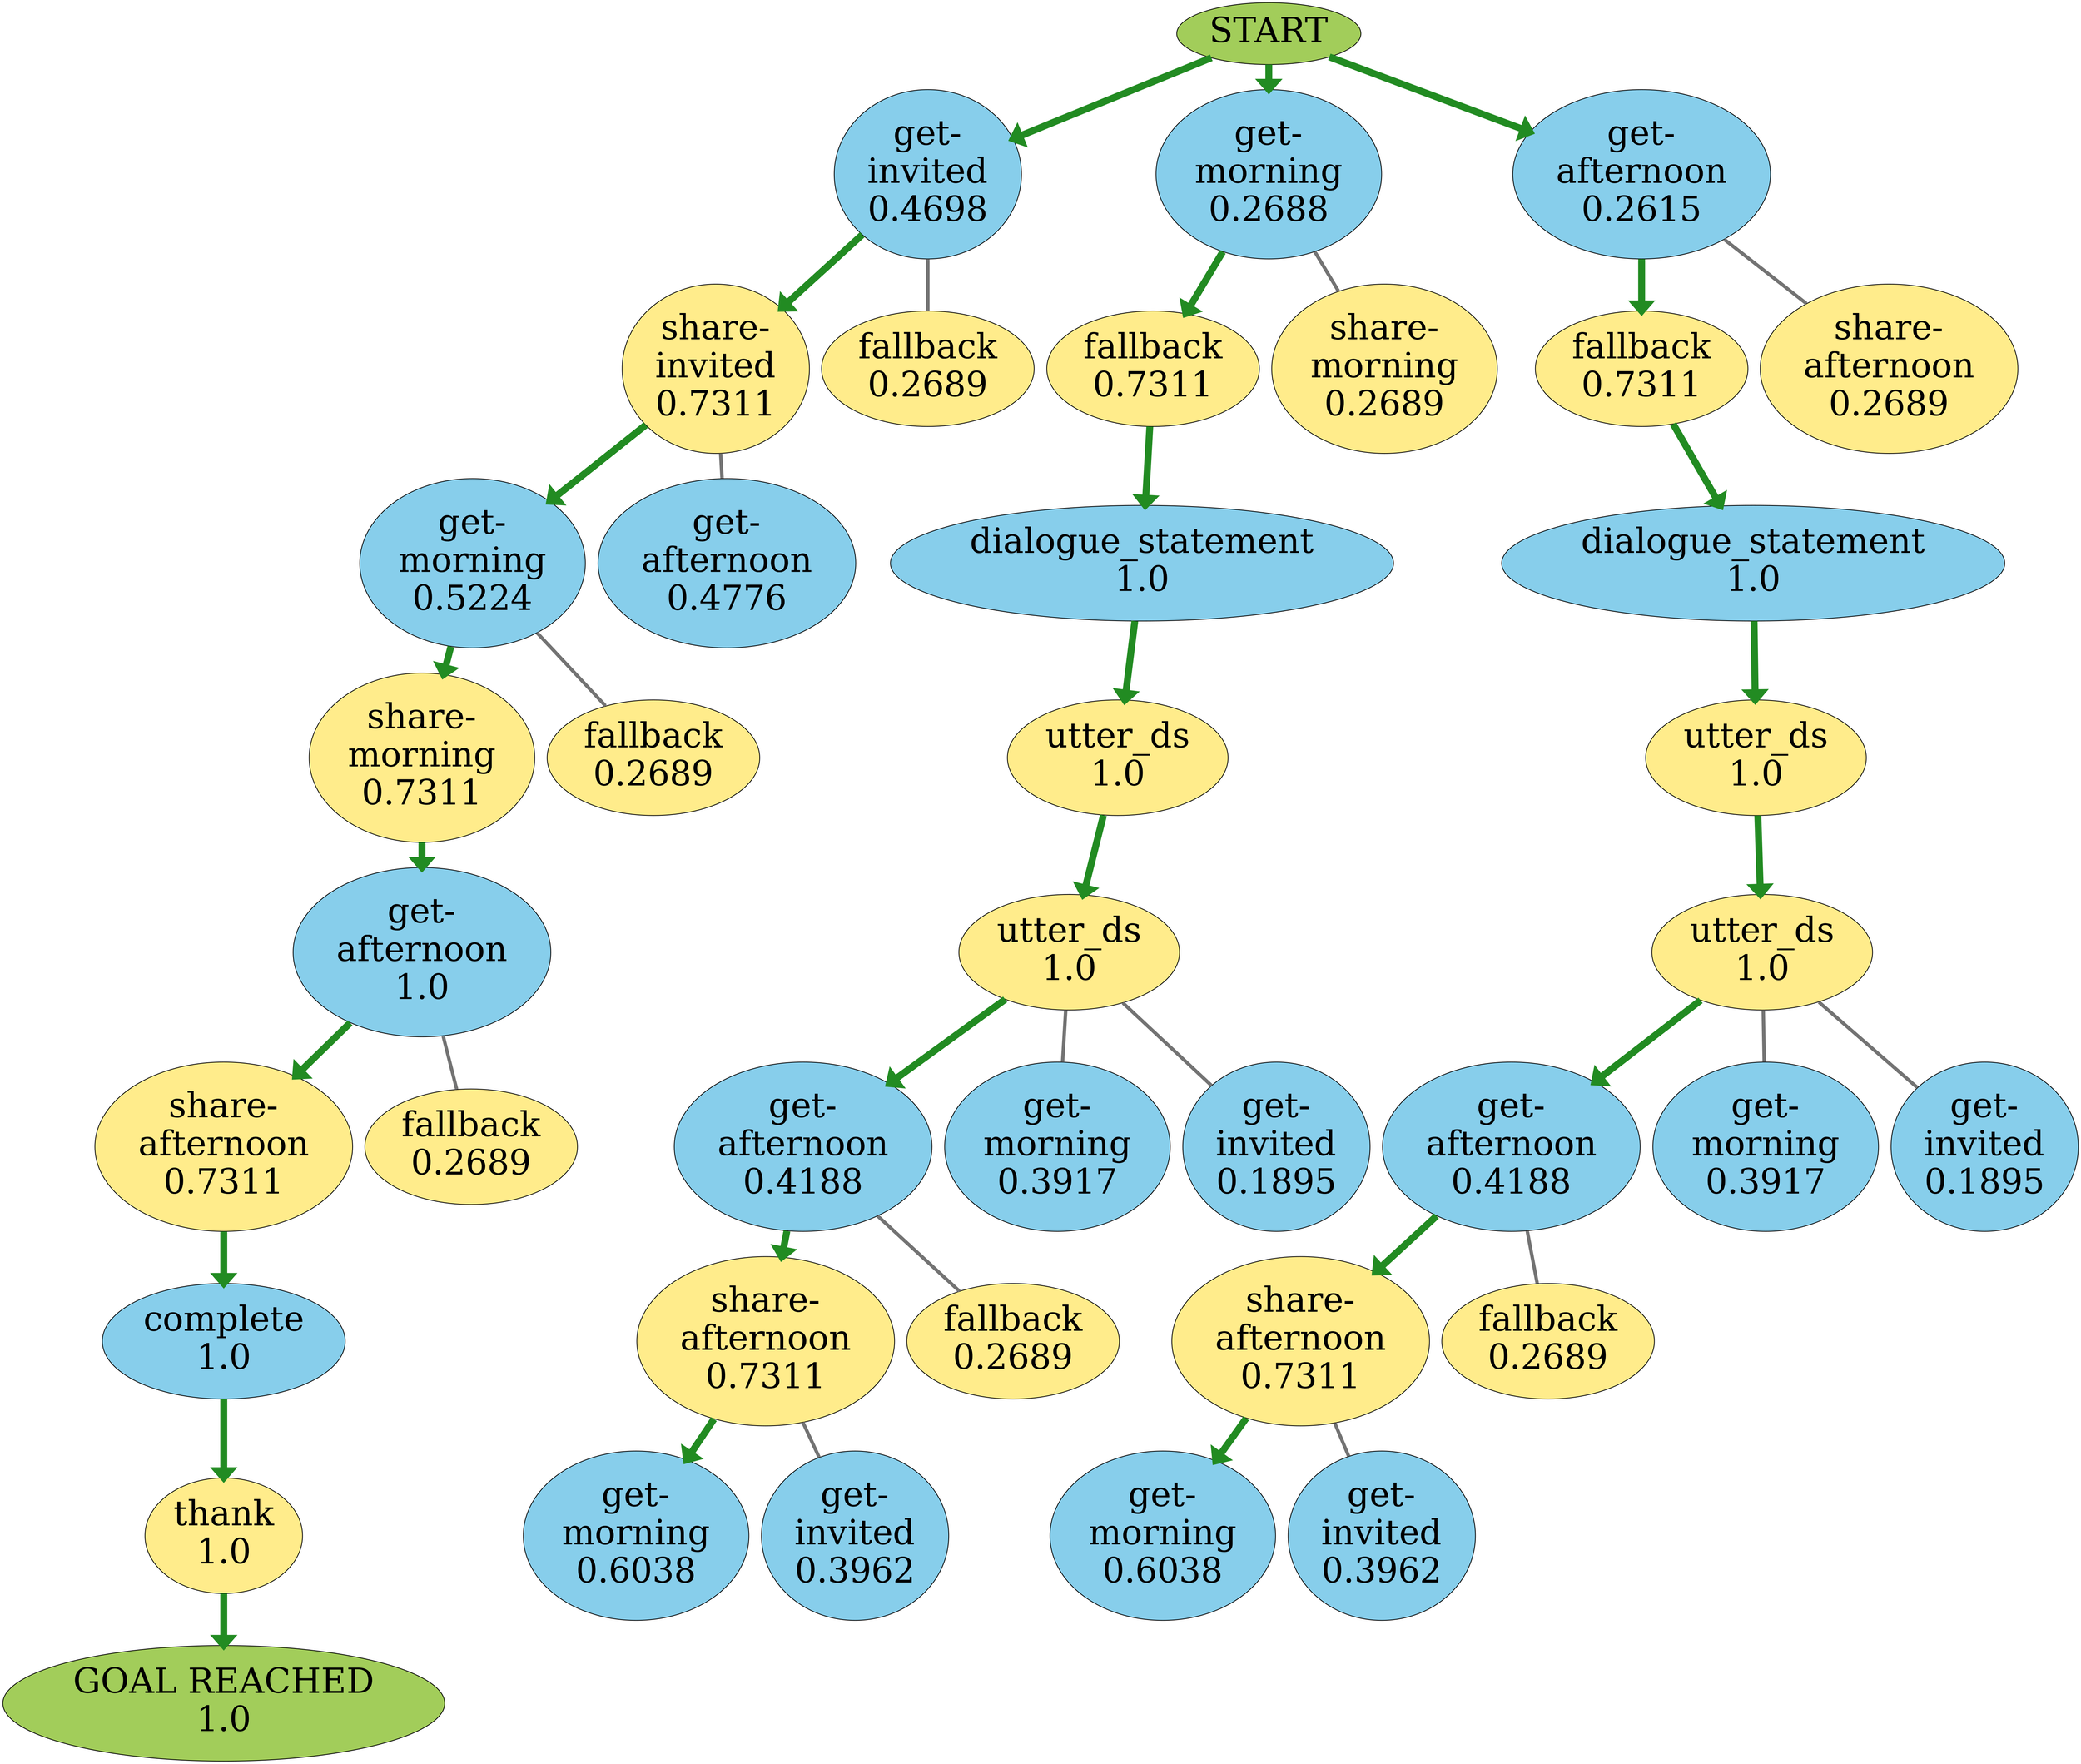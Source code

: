 strict digraph {
	0 [label=START fillcolor=darkolivegreen3 fontsize=50 style=filled]
	1 [label="get-
invited
0.4698" fillcolor=skyblue fontsize=50 style=filled]
	0 -> 1 [arrowhead=normal color=purple penwidth=10.0]
	2 [label="get-
morning
0.2688" fillcolor=skyblue fontsize=50 style=filled]
	0 -> 2 [arrowhead=normal color=purple penwidth=10.0]
	3 [label="get-
afternoon
0.2615" fillcolor=skyblue fontsize=50 style=filled]
	0 -> 3 [arrowhead=normal color=purple penwidth=10.0]
	4 [label="share-
invited
0.7311" fillcolor=lightgoldenrod1 fontsize=50 style=filled]
	1 -> 4 [arrowhead=normal color=purple penwidth=10.0]
	5 [label="fallback
0.2689" fillcolor=lightgoldenrod1 fontsize=50 style=filled]
	1 -> 5 [arrowhead=none color=grey45 penwidth=5.0]
	6 [label="fallback
0.7311" fillcolor=lightgoldenrod1 fontsize=50 style=filled]
	2 -> 6 [arrowhead=normal color=purple penwidth=10.0]
	7 [label="share-
morning
0.2689" fillcolor=lightgoldenrod1 fontsize=50 style=filled]
	2 -> 7 [arrowhead=none color=grey45 penwidth=5.0]
	8 [label="fallback
0.7311" fillcolor=lightgoldenrod1 fontsize=50 style=filled]
	3 -> 8 [arrowhead=normal color=purple penwidth=10.0]
	9 [label="share-
afternoon
0.2689" fillcolor=lightgoldenrod1 fontsize=50 style=filled]
	3 -> 9 [arrowhead=none color=grey45 penwidth=5.0]
	10 [label="get-
morning
0.5224" fillcolor=skyblue fontsize=50 style=filled]
	4 -> 10 [arrowhead=normal color=purple penwidth=10.0]
	11 [label="get-
afternoon
0.4776" fillcolor=skyblue fontsize=50 style=filled]
	4 -> 11 [arrowhead=none color=grey45 penwidth=5.0]
	12 [label="dialogue_statement
1.0" fillcolor=skyblue fontsize=50 style=filled]
	6 -> 12 [arrowhead=normal color=purple penwidth=10.0]
	13 [label="dialogue_statement
1.0" fillcolor=skyblue fontsize=50 style=filled]
	8 -> 13 [arrowhead=normal color=purple penwidth=10.0]
	14 [label="utter_ds
1.0" fillcolor=lightgoldenrod1 fontsize=50 style=filled]
	12 -> 14 [arrowhead=normal color=purple penwidth=10.0]
	15 [label="utter_ds
1.0" fillcolor=lightgoldenrod1 fontsize=50 style=filled]
	13 -> 15 [arrowhead=normal color=purple penwidth=10.0]
	16 [label="utter_ds
1.0" fillcolor=lightgoldenrod1 fontsize=50 style=filled]
	14 -> 16 [arrowhead=normal color=purple penwidth=10.0]
	17 [label="utter_ds
1.0" fillcolor=lightgoldenrod1 fontsize=50 style=filled]
	15 -> 17 [arrowhead=normal color=purple penwidth=10.0]
	18 [label="share-
morning
0.7311" fillcolor=lightgoldenrod1 fontsize=50 style=filled]
	10 -> 18 [arrowhead=normal color=purple penwidth=10.0]
	19 [label="fallback
0.2689" fillcolor=lightgoldenrod1 fontsize=50 style=filled]
	10 -> 19 [arrowhead=none color=grey45 penwidth=5.0]
	20 [label="get-
afternoon
0.4188" fillcolor=skyblue fontsize=50 style=filled]
	16 -> 20 [arrowhead=normal color=purple penwidth=10.0]
	21 [label="get-
morning
0.3917" fillcolor=skyblue fontsize=50 style=filled]
	16 -> 21 [arrowhead=none color=grey45 penwidth=5.0]
	22 [label="get-
invited
0.1895" fillcolor=skyblue fontsize=50 style=filled]
	16 -> 22 [arrowhead=none color=grey45 penwidth=5.0]
	23 [label="get-
afternoon
0.4188" fillcolor=skyblue fontsize=50 style=filled]
	17 -> 23 [arrowhead=normal color=purple penwidth=10.0]
	24 [label="get-
morning
0.3917" fillcolor=skyblue fontsize=50 style=filled]
	17 -> 24 [arrowhead=none color=grey45 penwidth=5.0]
	25 [label="get-
invited
0.1895" fillcolor=skyblue fontsize=50 style=filled]
	17 -> 25 [arrowhead=none color=grey45 penwidth=5.0]
	26 [label="get-
afternoon
1.0" fillcolor=skyblue fontsize=50 style=filled]
	18 -> 26 [arrowhead=normal color=purple penwidth=10.0]
	27 [label="share-
afternoon
0.7311" fillcolor=lightgoldenrod1 fontsize=50 style=filled]
	26 -> 27 [arrowhead=normal color=purple penwidth=10.0]
	28 [label="fallback
0.2689" fillcolor=lightgoldenrod1 fontsize=50 style=filled]
	26 -> 28 [arrowhead=none color=grey45 penwidth=5.0]
	29 [label="share-
afternoon
0.7311" fillcolor=lightgoldenrod1 fontsize=50 style=filled]
	20 -> 29 [arrowhead=normal color=purple penwidth=10.0]
	30 [label="fallback
0.2689" fillcolor=lightgoldenrod1 fontsize=50 style=filled]
	20 -> 30 [arrowhead=none color=grey45 penwidth=5.0]
	31 [label="share-
afternoon
0.7311" fillcolor=lightgoldenrod1 fontsize=50 style=filled]
	23 -> 31 [arrowhead=normal color=purple penwidth=10.0]
	32 [label="fallback
0.2689" fillcolor=lightgoldenrod1 fontsize=50 style=filled]
	23 -> 32 [arrowhead=none color=grey45 penwidth=5.0]
	33 [label="complete
1.0" fillcolor=skyblue fontsize=50 style=filled]
	27 -> 33 [arrowhead=normal color=purple penwidth=10.0]
	34 [label="get-
morning
0.6038" fillcolor=skyblue fontsize=50 style=filled]
	29 -> 34 [arrowhead=normal color=purple penwidth=10.0]
	35 [label="get-
invited
0.3962" fillcolor=skyblue fontsize=50 style=filled]
	29 -> 35 [arrowhead=none color=grey45 penwidth=5.0]
	36 [label="get-
morning
0.6038" fillcolor=skyblue fontsize=50 style=filled]
	31 -> 36 [arrowhead=normal color=purple penwidth=10.0]
	37 [label="get-
invited
0.3962" fillcolor=skyblue fontsize=50 style=filled]
	31 -> 37 [arrowhead=none color=grey45 penwidth=5.0]
	38 [label="thank
1.0" fillcolor=lightgoldenrod1 fontsize=50 style=filled]
	33 -> 38 [arrowhead=normal color=purple penwidth=10.0]
	39 [label="GOAL REACHED
1.0" fillcolor=darkolivegreen3 fontsize=50 style=filled]
	38 -> 39 [color=forestgreen penwidth=10.0]
	0 -> 1 [arrowhead=normal color=forestgreen penwidth=10.0]
	1 -> 4 [arrowhead=normal color=forestgreen penwidth=10.0]
	4 -> 10 [arrowhead=normal color=forestgreen penwidth=10.0]
	10 -> 18 [arrowhead=normal color=forestgreen penwidth=10.0]
	18 -> 26 [arrowhead=normal color=forestgreen penwidth=10.0]
	26 -> 27 [arrowhead=normal color=forestgreen penwidth=10.0]
	27 -> 33 [arrowhead=normal color=forestgreen penwidth=10.0]
	33 -> 38 [arrowhead=normal color=forestgreen penwidth=10.0]
	0 -> 2 [arrowhead=normal color=forestgreen penwidth=10.0]
	2 -> 6 [arrowhead=normal color=forestgreen penwidth=10.0]
	6 -> 12 [arrowhead=normal color=forestgreen penwidth=10.0]
	12 -> 14 [arrowhead=normal color=forestgreen penwidth=10.0]
	14 -> 16 [arrowhead=normal color=forestgreen penwidth=10.0]
	16 -> 20 [arrowhead=normal color=forestgreen penwidth=10.0]
	20 -> 29 [arrowhead=normal color=forestgreen penwidth=10.0]
	29 -> 34 [arrowhead=normal color=forestgreen penwidth=10.0]
	0 -> 3 [arrowhead=normal color=forestgreen penwidth=10.0]
	3 -> 8 [arrowhead=normal color=forestgreen penwidth=10.0]
	8 -> 13 [arrowhead=normal color=forestgreen penwidth=10.0]
	13 -> 15 [arrowhead=normal color=forestgreen penwidth=10.0]
	15 -> 17 [arrowhead=normal color=forestgreen penwidth=10.0]
	17 -> 23 [arrowhead=normal color=forestgreen penwidth=10.0]
	23 -> 31 [arrowhead=normal color=forestgreen penwidth=10.0]
	31 -> 36 [arrowhead=normal color=forestgreen penwidth=10.0]
}
